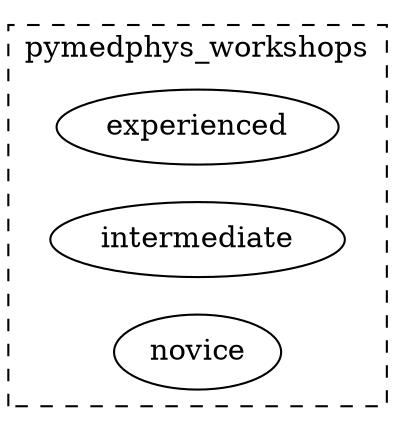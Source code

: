
        strict digraph  {
            rankdir = LR;
            subgraph cluster_0 {
                "pymedphys_workshops.experienced";
"pymedphys_workshops.intermediate";
"pymedphys_workshops.novice";

                label = "pymedphys_workshops";
                style = dashed;
                
            { rank = same; "pymedphys_workshops.experienced"; "pymedphys_workshops.intermediate"; "pymedphys_workshops.novice"; }
            
            }
            "pymedphys_workshops.experienced" [label="experienced"];
"pymedphys_workshops.intermediate" [label="intermediate"];
"pymedphys_workshops.novice" [label="novice"];

            
            
        }
    